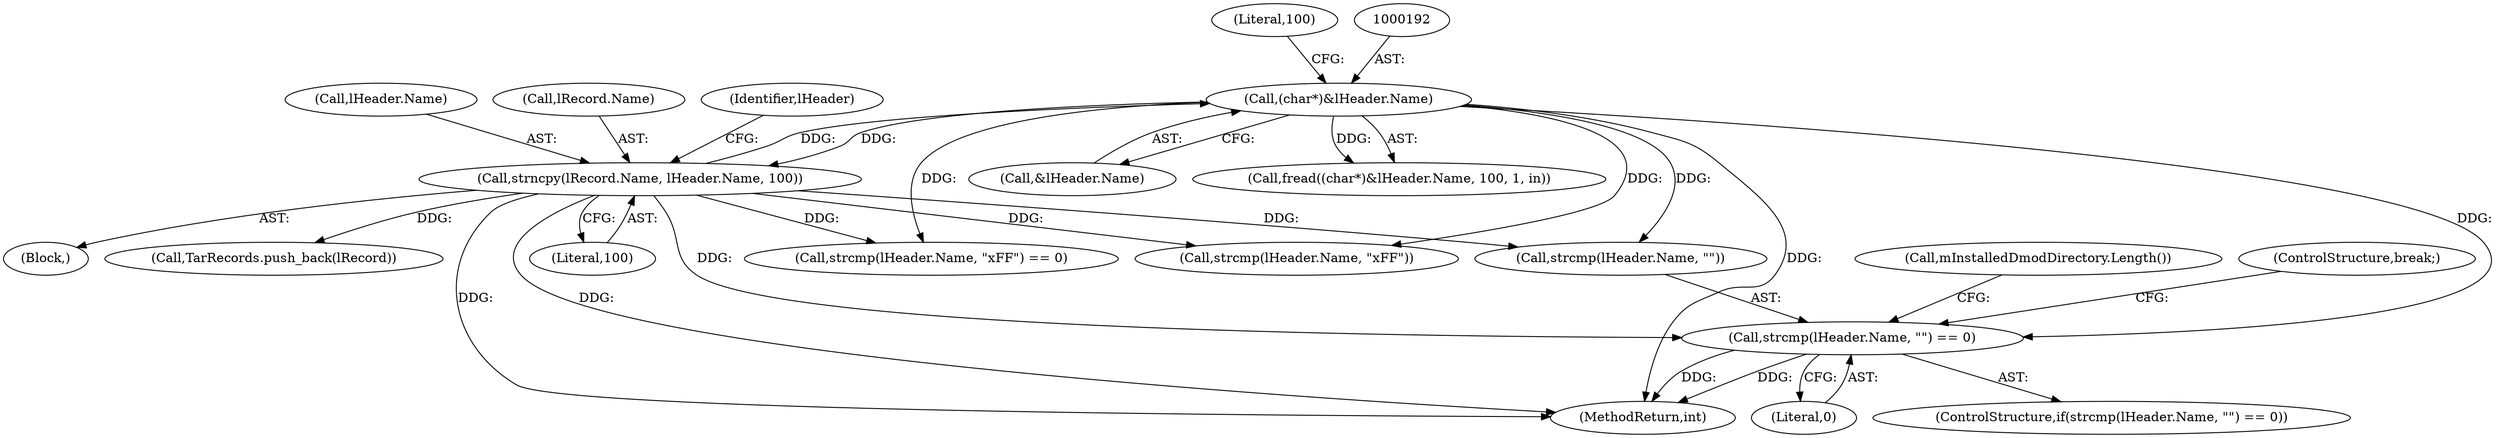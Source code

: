 digraph "0_savannah_40cc957f52e772f45125126439ba9333cf2d2998_0@API" {
"1000389" [label="(Call,strcmp(lHeader.Name, \"\") == 0)"];
"1000191" [label="(Call,(char*)&lHeader.Name)"];
"1000354" [label="(Call,strncpy(lRecord.Name, lHeader.Name, 100))"];
"1000193" [label="(Call,&lHeader.Name)"];
"1000443" [label="(MethodReturn,int)"];
"1000354" [label="(Call,strncpy(lRecord.Name, lHeader.Name, 100))"];
"1000363" [label="(Call,strcmp(lHeader.Name, \"\xFF\") == 0)"];
"1000402" [label="(Call,mInstalledDmodDirectory.Length())"];
"1000177" [label="(Block,)"];
"1000358" [label="(Call,lHeader.Name)"];
"1000395" [label="(Literal,0)"];
"1000423" [label="(Call,TarRecords.push_back(lRecord))"];
"1000388" [label="(ControlStructure,if(strcmp(lHeader.Name, \"\") == 0))"];
"1000397" [label="(ControlStructure,break;)"];
"1000390" [label="(Call,strcmp(lHeader.Name, \"\"))"];
"1000355" [label="(Call,lRecord.Name)"];
"1000197" [label="(Literal,100)"];
"1000361" [label="(Literal,100)"];
"1000366" [label="(Identifier,lHeader)"];
"1000191" [label="(Call,(char*)&lHeader.Name)"];
"1000389" [label="(Call,strcmp(lHeader.Name, \"\") == 0)"];
"1000190" [label="(Call,fread((char*)&lHeader.Name, 100, 1, in))"];
"1000364" [label="(Call,strcmp(lHeader.Name, \"\xFF\"))"];
"1000389" -> "1000388"  [label="AST: "];
"1000389" -> "1000395"  [label="CFG: "];
"1000390" -> "1000389"  [label="AST: "];
"1000395" -> "1000389"  [label="AST: "];
"1000397" -> "1000389"  [label="CFG: "];
"1000402" -> "1000389"  [label="CFG: "];
"1000389" -> "1000443"  [label="DDG: "];
"1000389" -> "1000443"  [label="DDG: "];
"1000191" -> "1000389"  [label="DDG: "];
"1000354" -> "1000389"  [label="DDG: "];
"1000191" -> "1000190"  [label="AST: "];
"1000191" -> "1000193"  [label="CFG: "];
"1000192" -> "1000191"  [label="AST: "];
"1000193" -> "1000191"  [label="AST: "];
"1000197" -> "1000191"  [label="CFG: "];
"1000191" -> "1000443"  [label="DDG: "];
"1000191" -> "1000190"  [label="DDG: "];
"1000354" -> "1000191"  [label="DDG: "];
"1000191" -> "1000354"  [label="DDG: "];
"1000191" -> "1000363"  [label="DDG: "];
"1000191" -> "1000364"  [label="DDG: "];
"1000191" -> "1000390"  [label="DDG: "];
"1000354" -> "1000177"  [label="AST: "];
"1000354" -> "1000361"  [label="CFG: "];
"1000355" -> "1000354"  [label="AST: "];
"1000358" -> "1000354"  [label="AST: "];
"1000361" -> "1000354"  [label="AST: "];
"1000366" -> "1000354"  [label="CFG: "];
"1000354" -> "1000443"  [label="DDG: "];
"1000354" -> "1000443"  [label="DDG: "];
"1000354" -> "1000363"  [label="DDG: "];
"1000354" -> "1000364"  [label="DDG: "];
"1000354" -> "1000390"  [label="DDG: "];
"1000354" -> "1000423"  [label="DDG: "];
}
